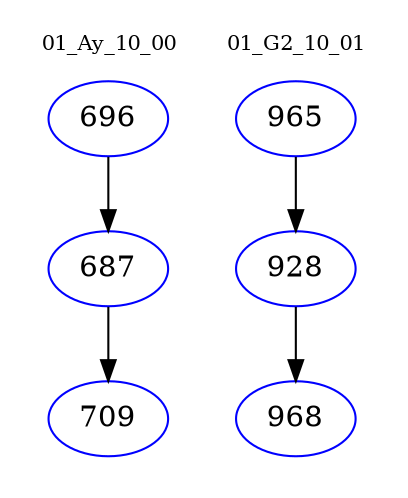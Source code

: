digraph{
subgraph cluster_0 {
color = white
label = "01_Ay_10_00";
fontsize=10;
T0_696 [label="696", color="blue"]
T0_696 -> T0_687 [color="black"]
T0_687 [label="687", color="blue"]
T0_687 -> T0_709 [color="black"]
T0_709 [label="709", color="blue"]
}
subgraph cluster_1 {
color = white
label = "01_G2_10_01";
fontsize=10;
T1_965 [label="965", color="blue"]
T1_965 -> T1_928 [color="black"]
T1_928 [label="928", color="blue"]
T1_928 -> T1_968 [color="black"]
T1_968 [label="968", color="blue"]
}
}
